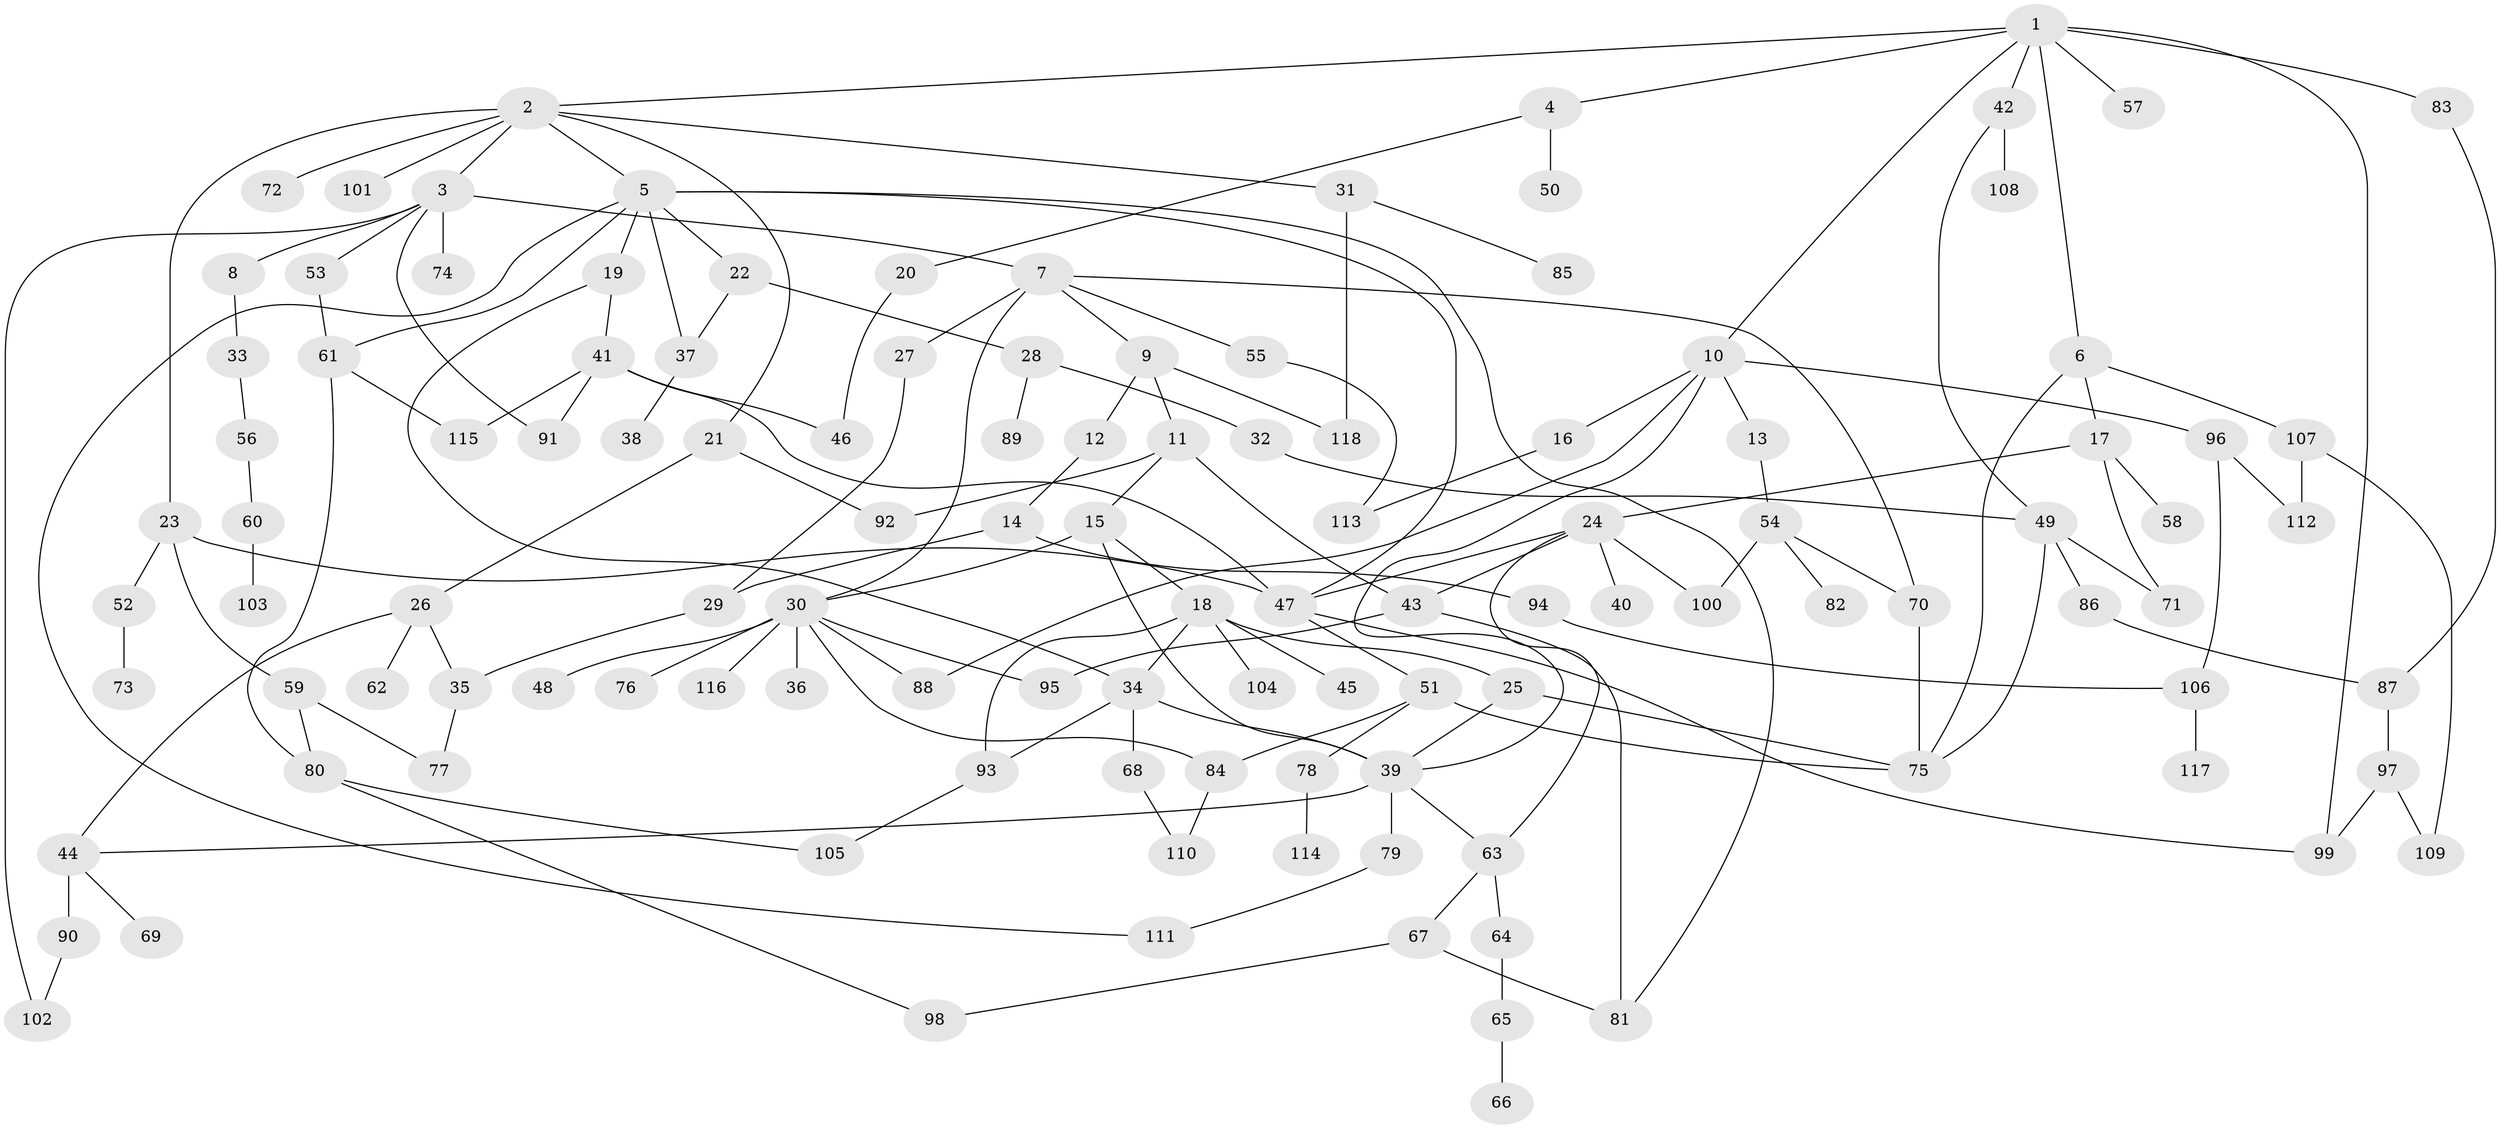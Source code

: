 // coarse degree distribution, {8: 0.06097560975609756, 7: 0.036585365853658534, 3: 0.08536585365853659, 6: 0.036585365853658534, 2: 0.2926829268292683, 4: 0.13414634146341464, 5: 0.07317073170731707, 10: 0.012195121951219513, 1: 0.2682926829268293}
// Generated by graph-tools (version 1.1) at 2025/51/02/27/25 19:51:39]
// undirected, 118 vertices, 165 edges
graph export_dot {
graph [start="1"]
  node [color=gray90,style=filled];
  1;
  2;
  3;
  4;
  5;
  6;
  7;
  8;
  9;
  10;
  11;
  12;
  13;
  14;
  15;
  16;
  17;
  18;
  19;
  20;
  21;
  22;
  23;
  24;
  25;
  26;
  27;
  28;
  29;
  30;
  31;
  32;
  33;
  34;
  35;
  36;
  37;
  38;
  39;
  40;
  41;
  42;
  43;
  44;
  45;
  46;
  47;
  48;
  49;
  50;
  51;
  52;
  53;
  54;
  55;
  56;
  57;
  58;
  59;
  60;
  61;
  62;
  63;
  64;
  65;
  66;
  67;
  68;
  69;
  70;
  71;
  72;
  73;
  74;
  75;
  76;
  77;
  78;
  79;
  80;
  81;
  82;
  83;
  84;
  85;
  86;
  87;
  88;
  89;
  90;
  91;
  92;
  93;
  94;
  95;
  96;
  97;
  98;
  99;
  100;
  101;
  102;
  103;
  104;
  105;
  106;
  107;
  108;
  109;
  110;
  111;
  112;
  113;
  114;
  115;
  116;
  117;
  118;
  1 -- 2;
  1 -- 4;
  1 -- 6;
  1 -- 10;
  1 -- 42;
  1 -- 57;
  1 -- 83;
  1 -- 99;
  2 -- 3;
  2 -- 5;
  2 -- 21;
  2 -- 23;
  2 -- 31;
  2 -- 72;
  2 -- 101;
  3 -- 7;
  3 -- 8;
  3 -- 53;
  3 -- 74;
  3 -- 102;
  3 -- 91;
  4 -- 20;
  4 -- 50;
  5 -- 19;
  5 -- 22;
  5 -- 37;
  5 -- 61;
  5 -- 111;
  5 -- 47;
  5 -- 81;
  6 -- 17;
  6 -- 107;
  6 -- 75;
  7 -- 9;
  7 -- 27;
  7 -- 30;
  7 -- 55;
  7 -- 70;
  8 -- 33;
  9 -- 11;
  9 -- 12;
  9 -- 118;
  10 -- 13;
  10 -- 16;
  10 -- 88;
  10 -- 96;
  10 -- 39;
  11 -- 15;
  11 -- 43;
  11 -- 92;
  12 -- 14;
  13 -- 54;
  14 -- 29;
  14 -- 94;
  15 -- 18;
  15 -- 39;
  15 -- 30;
  16 -- 113;
  17 -- 24;
  17 -- 58;
  17 -- 71;
  18 -- 25;
  18 -- 34;
  18 -- 45;
  18 -- 104;
  18 -- 93;
  19 -- 41;
  19 -- 34;
  20 -- 46;
  21 -- 26;
  21 -- 92;
  22 -- 28;
  22 -- 37;
  23 -- 52;
  23 -- 59;
  23 -- 47;
  24 -- 40;
  24 -- 100;
  24 -- 63;
  24 -- 43;
  24 -- 47;
  25 -- 39;
  25 -- 75;
  26 -- 44;
  26 -- 62;
  26 -- 35;
  27 -- 29;
  28 -- 32;
  28 -- 89;
  29 -- 35;
  30 -- 36;
  30 -- 48;
  30 -- 76;
  30 -- 116;
  30 -- 84;
  30 -- 88;
  30 -- 95;
  31 -- 85;
  31 -- 118;
  32 -- 49;
  33 -- 56;
  34 -- 68;
  34 -- 93;
  34 -- 39;
  35 -- 77;
  37 -- 38;
  39 -- 63;
  39 -- 79;
  39 -- 44;
  41 -- 47;
  41 -- 91;
  41 -- 46;
  41 -- 115;
  42 -- 49;
  42 -- 108;
  43 -- 81;
  43 -- 95;
  44 -- 69;
  44 -- 90;
  47 -- 51;
  47 -- 99;
  49 -- 71;
  49 -- 86;
  49 -- 75;
  51 -- 78;
  51 -- 84;
  51 -- 75;
  52 -- 73;
  53 -- 61;
  54 -- 82;
  54 -- 100;
  54 -- 70;
  55 -- 113;
  56 -- 60;
  59 -- 77;
  59 -- 80;
  60 -- 103;
  61 -- 80;
  61 -- 115;
  63 -- 64;
  63 -- 67;
  64 -- 65;
  65 -- 66;
  67 -- 98;
  67 -- 81;
  68 -- 110;
  70 -- 75;
  78 -- 114;
  79 -- 111;
  80 -- 98;
  80 -- 105;
  83 -- 87;
  84 -- 110;
  86 -- 87;
  87 -- 97;
  90 -- 102;
  93 -- 105;
  94 -- 106;
  96 -- 106;
  96 -- 112;
  97 -- 109;
  97 -- 99;
  106 -- 117;
  107 -- 112;
  107 -- 109;
}
